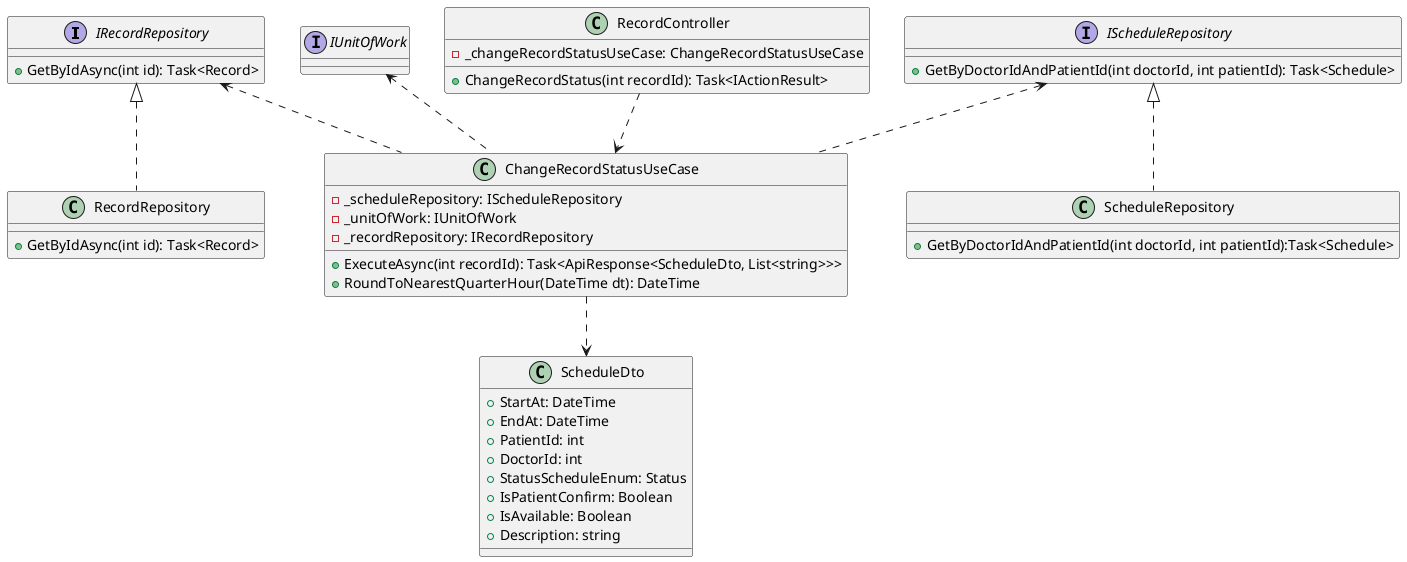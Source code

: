 @startuml

interface IRecordRepository{
 + GetByIdAsync(int id): Task<Record>
}
interface IScheduleRepository{
+GetByDoctorIdAndPatientId(int doctorId, int patientId): Task<Schedule>
}
interface IUnitOfWork
class ScheduleDto{
+StartAt: DateTime
+EndAt: DateTime
+PatientId: int
+DoctorId: int
+StatusScheduleEnum: Status
+IsPatientConfirm: Boolean
+IsAvailable: Boolean
+Description: string
}

class RecordRepository {
 + GetByIdAsync(int id): Task<Record>
}
class ScheduleRepository{
+ GetByDoctorIdAndPatientId(int doctorId, int patientId):Task<Schedule>
}

class ChangeRecordStatusUseCase {
  - _scheduleRepository: IScheduleRepository
  - _unitOfWork: IUnitOfWork
  - _recordRepository: IRecordRepository
  +ExecuteAsync(int recordId): Task<ApiResponse<ScheduleDto, List<string>>>
  +RoundToNearestQuarterHour(DateTime dt): DateTime
}


class RecordController {
  - _changeRecordStatusUseCase: ChangeRecordStatusUseCase
  + ChangeRecordStatus(int recordId): Task<IActionResult>
}

ChangeRecordStatusUseCase ..> ScheduleDto
IRecordRepository <|.. RecordRepository
IRecordRepository <.. ChangeRecordStatusUseCase
IScheduleRepository <|.. ScheduleRepository
IScheduleRepository <.. ChangeRecordStatusUseCase
IUnitOfWork <.. ChangeRecordStatusUseCase
RecordController ..> ChangeRecordStatusUseCase

@enduml
